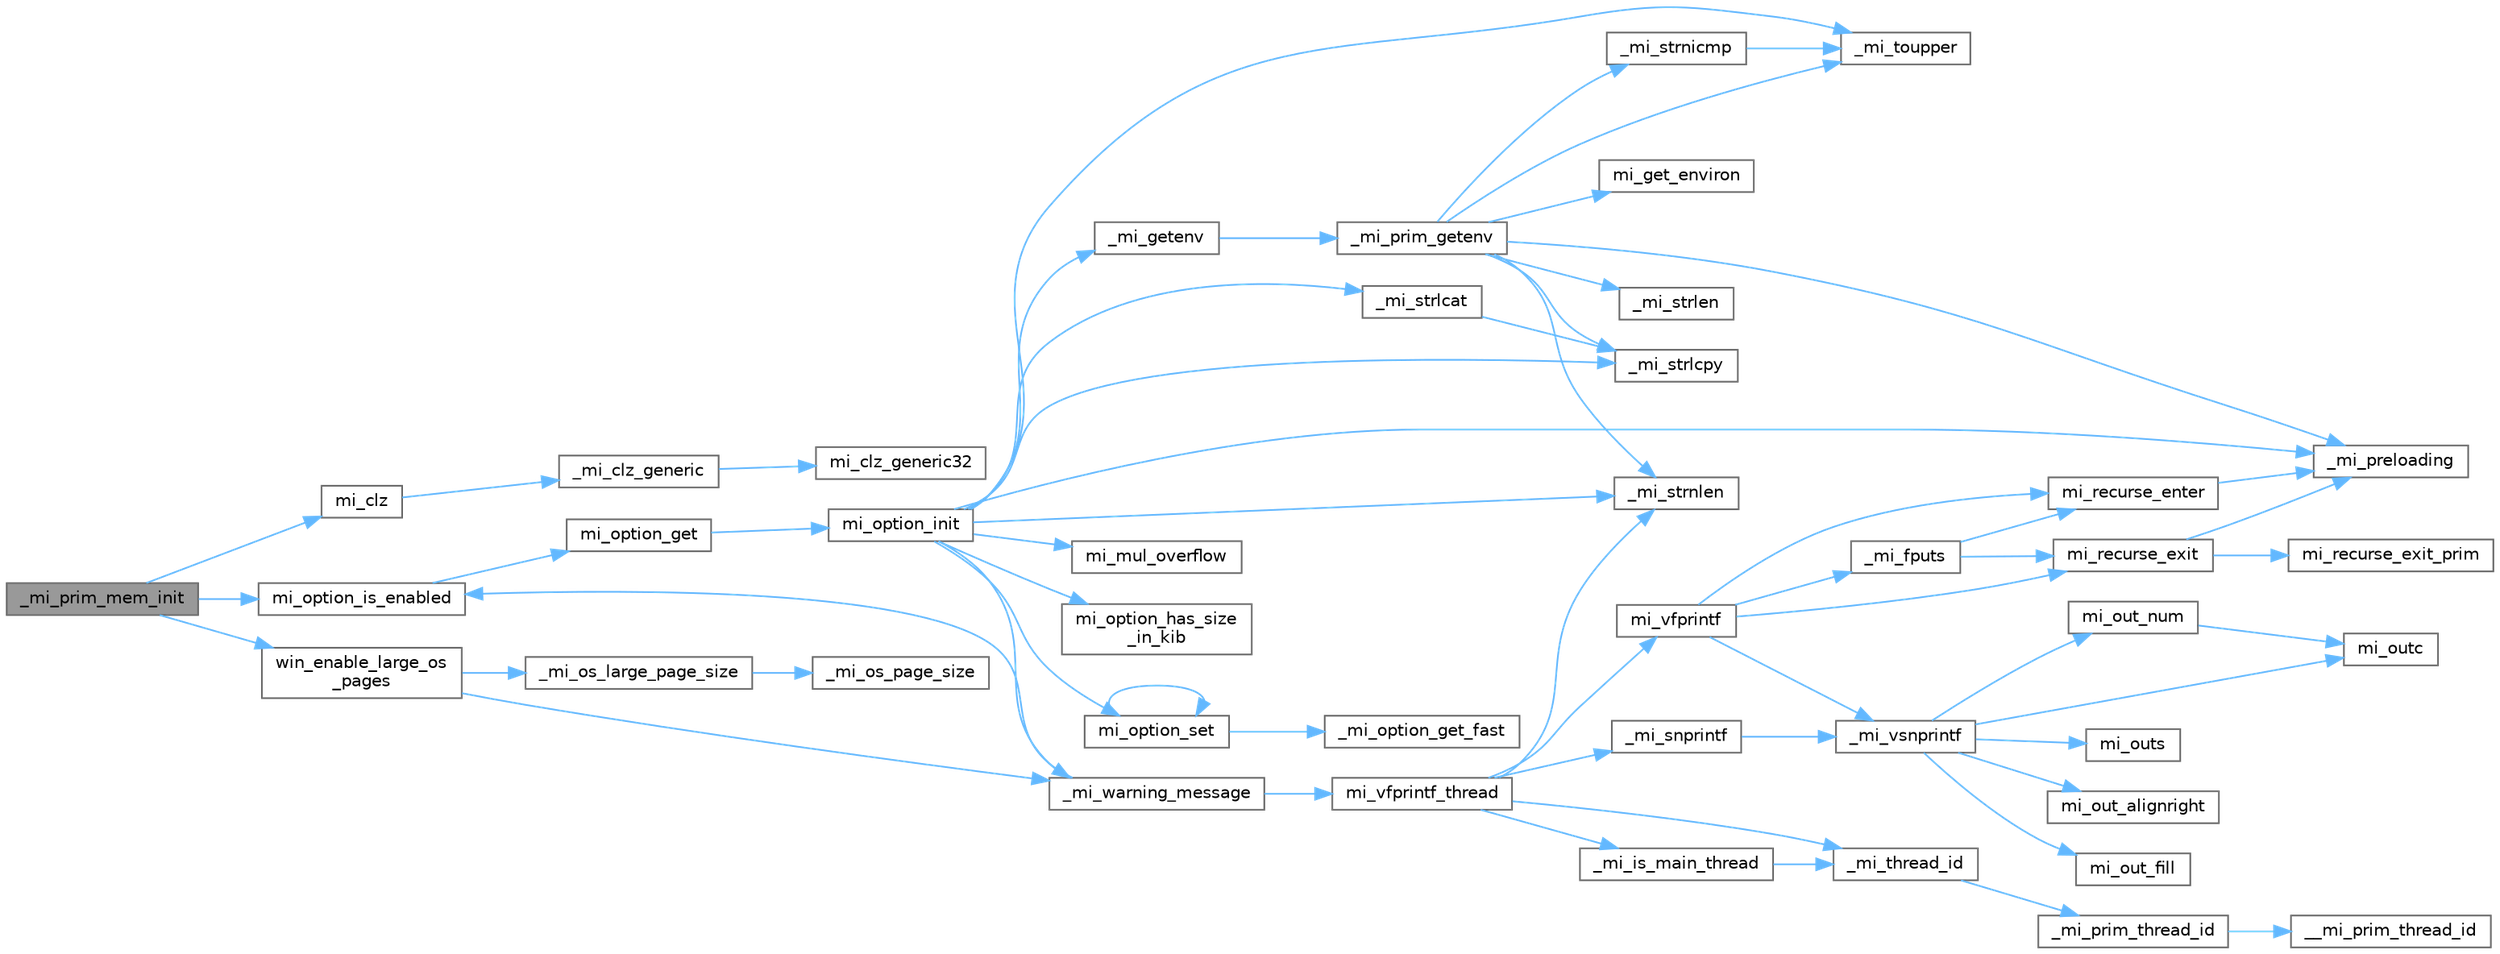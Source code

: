 digraph "_mi_prim_mem_init"
{
 // LATEX_PDF_SIZE
  bgcolor="transparent";
  edge [fontname=Helvetica,fontsize=10,labelfontname=Helvetica,labelfontsize=10];
  node [fontname=Helvetica,fontsize=10,shape=box,height=0.2,width=0.4];
  rankdir="LR";
  Node1 [id="Node000001",label="_mi_prim_mem_init",height=0.2,width=0.4,color="gray40", fillcolor="grey60", style="filled", fontcolor="black",tooltip=" "];
  Node1 -> Node2 [id="edge59_Node000001_Node000002",color="steelblue1",style="solid",tooltip=" "];
  Node2 [id="Node000002",label="mi_clz",height=0.2,width=0.4,color="grey40", fillcolor="white", style="filled",URL="$bits_8h.html#af432eec4ac40df0b60ba04ea09a103fb",tooltip=" "];
  Node2 -> Node3 [id="edge60_Node000002_Node000003",color="steelblue1",style="solid",tooltip=" "];
  Node3 [id="Node000003",label="_mi_clz_generic",height=0.2,width=0.4,color="grey40", fillcolor="white", style="filled",URL="$libc_8c.html#a1bc7ba0ba86e936bbfd596d1285cf9e0",tooltip=" "];
  Node3 -> Node4 [id="edge61_Node000003_Node000004",color="steelblue1",style="solid",tooltip=" "];
  Node4 [id="Node000004",label="mi_clz_generic32",height=0.2,width=0.4,color="grey40", fillcolor="white", style="filled",URL="$libc_8c.html#aa16c4ab1fbf97c298ce47bb145cd42e9",tooltip=" "];
  Node1 -> Node5 [id="edge62_Node000001_Node000005",color="steelblue1",style="solid",tooltip=" "];
  Node5 [id="Node000005",label="mi_option_is_enabled",height=0.2,width=0.4,color="grey40", fillcolor="white", style="filled",URL="$group__options.html#ga459ad98f18b3fc9275474807fe0ca188",tooltip=" "];
  Node5 -> Node6 [id="edge63_Node000005_Node000006",color="steelblue1",style="solid",tooltip=" "];
  Node6 [id="Node000006",label="mi_option_get",height=0.2,width=0.4,color="grey40", fillcolor="white", style="filled",URL="$group__options.html#ga7e8af195cc81d3fa64ccf2662caa565a",tooltip=" "];
  Node6 -> Node7 [id="edge64_Node000006_Node000007",color="steelblue1",style="solid",tooltip=" "];
  Node7 [id="Node000007",label="mi_option_init",height=0.2,width=0.4,color="grey40", fillcolor="white", style="filled",URL="$options_8c.html#a61970c5b942f29a5dea8a39742421cfe",tooltip=" "];
  Node7 -> Node8 [id="edge65_Node000007_Node000008",color="steelblue1",style="solid",tooltip=" "];
  Node8 [id="Node000008",label="_mi_getenv",height=0.2,width=0.4,color="grey40", fillcolor="white", style="filled",URL="$libc_8c.html#ae24e3d9662cc4cc3277fa0f31359b3ee",tooltip=" "];
  Node8 -> Node9 [id="edge66_Node000008_Node000009",color="steelblue1",style="solid",tooltip=" "];
  Node9 [id="Node000009",label="_mi_prim_getenv",height=0.2,width=0.4,color="grey40", fillcolor="white", style="filled",URL="$windows_2prim_8c.html#a83ac99612f318532560ffc033ee18d59",tooltip=" "];
  Node9 -> Node10 [id="edge67_Node000009_Node000010",color="steelblue1",style="solid",tooltip=" "];
  Node10 [id="Node000010",label="_mi_preloading",height=0.2,width=0.4,color="grey40", fillcolor="white", style="filled",URL="$_e_a_s_t_l_2packages_2mimalloc_2src_2init_8c.html#a404be8b4c0576588270fde0b2a4d7832",tooltip=" "];
  Node9 -> Node11 [id="edge68_Node000009_Node000011",color="steelblue1",style="solid",tooltip=" "];
  Node11 [id="Node000011",label="_mi_strlcpy",height=0.2,width=0.4,color="grey40", fillcolor="white", style="filled",URL="$libc_8c.html#a17a9534829be8a086014bf2a2792154f",tooltip=" "];
  Node9 -> Node12 [id="edge69_Node000009_Node000012",color="steelblue1",style="solid",tooltip=" "];
  Node12 [id="Node000012",label="_mi_strlen",height=0.2,width=0.4,color="grey40", fillcolor="white", style="filled",URL="$libc_8c.html#a70fc9bbb723b024221706d118be42bfc",tooltip=" "];
  Node9 -> Node13 [id="edge70_Node000009_Node000013",color="steelblue1",style="solid",tooltip=" "];
  Node13 [id="Node000013",label="_mi_strnicmp",height=0.2,width=0.4,color="grey40", fillcolor="white", style="filled",URL="$libc_8c.html#a0263a76ab329c76a3e9dd758126389d5",tooltip=" "];
  Node13 -> Node14 [id="edge71_Node000013_Node000014",color="steelblue1",style="solid",tooltip=" "];
  Node14 [id="Node000014",label="_mi_toupper",height=0.2,width=0.4,color="grey40", fillcolor="white", style="filled",URL="$libc_8c.html#a0d811385427149f1ea8637c8fab1fd07",tooltip=" "];
  Node9 -> Node15 [id="edge72_Node000009_Node000015",color="steelblue1",style="solid",tooltip=" "];
  Node15 [id="Node000015",label="_mi_strnlen",height=0.2,width=0.4,color="grey40", fillcolor="white", style="filled",URL="$libc_8c.html#ae8577fe0d9bbe3fb90d2169caa1af943",tooltip=" "];
  Node9 -> Node14 [id="edge73_Node000009_Node000014",color="steelblue1",style="solid",tooltip=" "];
  Node9 -> Node16 [id="edge74_Node000009_Node000016",color="steelblue1",style="solid",tooltip=" "];
  Node16 [id="Node000016",label="mi_get_environ",height=0.2,width=0.4,color="grey40", fillcolor="white", style="filled",URL="$unix_2prim_8c.html#a11e720e003c887e5028665097ce7735f",tooltip=" "];
  Node7 -> Node10 [id="edge75_Node000007_Node000010",color="steelblue1",style="solid",tooltip=" "];
  Node7 -> Node17 [id="edge76_Node000007_Node000017",color="steelblue1",style="solid",tooltip=" "];
  Node17 [id="Node000017",label="_mi_strlcat",height=0.2,width=0.4,color="grey40", fillcolor="white", style="filled",URL="$libc_8c.html#a29572712fc70f836ac31d224d98ad41a",tooltip=" "];
  Node17 -> Node11 [id="edge77_Node000017_Node000011",color="steelblue1",style="solid",tooltip=" "];
  Node7 -> Node11 [id="edge78_Node000007_Node000011",color="steelblue1",style="solid",tooltip=" "];
  Node7 -> Node15 [id="edge79_Node000007_Node000015",color="steelblue1",style="solid",tooltip=" "];
  Node7 -> Node14 [id="edge80_Node000007_Node000014",color="steelblue1",style="solid",tooltip=" "];
  Node7 -> Node18 [id="edge81_Node000007_Node000018",color="steelblue1",style="solid",tooltip=" "];
  Node18 [id="Node000018",label="_mi_warning_message",height=0.2,width=0.4,color="grey40", fillcolor="white", style="filled",URL="$options_8c.html#ac253cac2ca24fb63be7f4937ac620dc4",tooltip=" "];
  Node18 -> Node5 [id="edge82_Node000018_Node000005",color="steelblue1",style="solid",tooltip=" "];
  Node18 -> Node19 [id="edge83_Node000018_Node000019",color="steelblue1",style="solid",tooltip=" "];
  Node19 [id="Node000019",label="mi_vfprintf_thread",height=0.2,width=0.4,color="grey40", fillcolor="white", style="filled",URL="$options_8c.html#a4af8263c139d04a876914f39024a7424",tooltip=" "];
  Node19 -> Node20 [id="edge84_Node000019_Node000020",color="steelblue1",style="solid",tooltip=" "];
  Node20 [id="Node000020",label="_mi_is_main_thread",height=0.2,width=0.4,color="grey40", fillcolor="white", style="filled",URL="$_e_a_s_t_l_2packages_2mimalloc_2src_2init_8c.html#a008e0a28e7c86b15a04094d595e2c327",tooltip=" "];
  Node20 -> Node21 [id="edge85_Node000020_Node000021",color="steelblue1",style="solid",tooltip=" "];
  Node21 [id="Node000021",label="_mi_thread_id",height=0.2,width=0.4,color="grey40", fillcolor="white", style="filled",URL="$_e_a_s_t_l_2packages_2mimalloc_2src_2init_8c.html#a43068a36d7dea6ccf1e3558a27e22993",tooltip=" "];
  Node21 -> Node22 [id="edge86_Node000021_Node000022",color="steelblue1",style="solid",tooltip=" "];
  Node22 [id="Node000022",label="_mi_prim_thread_id",height=0.2,width=0.4,color="grey40", fillcolor="white", style="filled",URL="$prim_8h.html#a3875c92cbb791d0a7c69bc1fd2df6804",tooltip=" "];
  Node22 -> Node23 [id="edge87_Node000022_Node000023",color="steelblue1",style="solid",tooltip=" "];
  Node23 [id="Node000023",label="__mi_prim_thread_id",height=0.2,width=0.4,color="grey40", fillcolor="white", style="filled",URL="$prim_8h.html#a42ea20cb0253ec21dff5f6770927df20",tooltip=" "];
  Node19 -> Node24 [id="edge88_Node000019_Node000024",color="steelblue1",style="solid",tooltip=" "];
  Node24 [id="Node000024",label="_mi_snprintf",height=0.2,width=0.4,color="grey40", fillcolor="white", style="filled",URL="$libc_8c.html#a6c2f4673e3317f332571bc1bec18c49b",tooltip=" "];
  Node24 -> Node25 [id="edge89_Node000024_Node000025",color="steelblue1",style="solid",tooltip=" "];
  Node25 [id="Node000025",label="_mi_vsnprintf",height=0.2,width=0.4,color="grey40", fillcolor="white", style="filled",URL="$libc_8c.html#a8991188606f00dc8665aa14d8e7dab83",tooltip=" "];
  Node25 -> Node26 [id="edge90_Node000025_Node000026",color="steelblue1",style="solid",tooltip=" "];
  Node26 [id="Node000026",label="mi_out_alignright",height=0.2,width=0.4,color="grey40", fillcolor="white", style="filled",URL="$libc_8c.html#ad685676d3f84c5cd4dfa7827c23bd5f8",tooltip=" "];
  Node25 -> Node27 [id="edge91_Node000025_Node000027",color="steelblue1",style="solid",tooltip=" "];
  Node27 [id="Node000027",label="mi_out_fill",height=0.2,width=0.4,color="grey40", fillcolor="white", style="filled",URL="$libc_8c.html#aa0ad53a34be55c1788f02c39458eaae2",tooltip=" "];
  Node25 -> Node28 [id="edge92_Node000025_Node000028",color="steelblue1",style="solid",tooltip=" "];
  Node28 [id="Node000028",label="mi_out_num",height=0.2,width=0.4,color="grey40", fillcolor="white", style="filled",URL="$libc_8c.html#a94c4b54180b0199b5ccafd9873ebf4b6",tooltip=" "];
  Node28 -> Node29 [id="edge93_Node000028_Node000029",color="steelblue1",style="solid",tooltip=" "];
  Node29 [id="Node000029",label="mi_outc",height=0.2,width=0.4,color="grey40", fillcolor="white", style="filled",URL="$libc_8c.html#a623f4757c3652532d609471b123b2a38",tooltip=" "];
  Node25 -> Node29 [id="edge94_Node000025_Node000029",color="steelblue1",style="solid",tooltip=" "];
  Node25 -> Node30 [id="edge95_Node000025_Node000030",color="steelblue1",style="solid",tooltip=" "];
  Node30 [id="Node000030",label="mi_outs",height=0.2,width=0.4,color="grey40", fillcolor="white", style="filled",URL="$libc_8c.html#a1ffb38103615c2e8069c56410328ffe9",tooltip=" "];
  Node19 -> Node15 [id="edge96_Node000019_Node000015",color="steelblue1",style="solid",tooltip=" "];
  Node19 -> Node21 [id="edge97_Node000019_Node000021",color="steelblue1",style="solid",tooltip=" "];
  Node19 -> Node31 [id="edge98_Node000019_Node000031",color="steelblue1",style="solid",tooltip=" "];
  Node31 [id="Node000031",label="mi_vfprintf",height=0.2,width=0.4,color="grey40", fillcolor="white", style="filled",URL="$options_8c.html#a1f31f62f178fb5309451aa44c8d25327",tooltip=" "];
  Node31 -> Node32 [id="edge99_Node000031_Node000032",color="steelblue1",style="solid",tooltip=" "];
  Node32 [id="Node000032",label="_mi_fputs",height=0.2,width=0.4,color="grey40", fillcolor="white", style="filled",URL="$options_8c.html#a74eecad8676654f59f427a84ccc5c19d",tooltip=" "];
  Node32 -> Node33 [id="edge100_Node000032_Node000033",color="steelblue1",style="solid",tooltip=" "];
  Node33 [id="Node000033",label="mi_recurse_enter",height=0.2,width=0.4,color="grey40", fillcolor="white", style="filled",URL="$options_8c.html#a1fdb7bd3b10624ddeabe0988c52a1285",tooltip=" "];
  Node33 -> Node10 [id="edge101_Node000033_Node000010",color="steelblue1",style="solid",tooltip=" "];
  Node32 -> Node34 [id="edge102_Node000032_Node000034",color="steelblue1",style="solid",tooltip=" "];
  Node34 [id="Node000034",label="mi_recurse_exit",height=0.2,width=0.4,color="grey40", fillcolor="white", style="filled",URL="$options_8c.html#ae9c4fbdaa6fedca31b9c25dcb78112ae",tooltip=" "];
  Node34 -> Node10 [id="edge103_Node000034_Node000010",color="steelblue1",style="solid",tooltip=" "];
  Node34 -> Node35 [id="edge104_Node000034_Node000035",color="steelblue1",style="solid",tooltip=" "];
  Node35 [id="Node000035",label="mi_recurse_exit_prim",height=0.2,width=0.4,color="grey40", fillcolor="white", style="filled",URL="$options_8c.html#afa5ef675de035537efd679d53d629adc",tooltip=" "];
  Node31 -> Node25 [id="edge105_Node000031_Node000025",color="steelblue1",style="solid",tooltip=" "];
  Node31 -> Node33 [id="edge106_Node000031_Node000033",color="steelblue1",style="solid",tooltip=" "];
  Node31 -> Node34 [id="edge107_Node000031_Node000034",color="steelblue1",style="solid",tooltip=" "];
  Node7 -> Node36 [id="edge108_Node000007_Node000036",color="steelblue1",style="solid",tooltip=" "];
  Node36 [id="Node000036",label="mi_mul_overflow",height=0.2,width=0.4,color="grey40", fillcolor="white", style="filled",URL="$_e_a_s_t_l_2packages_2mimalloc_2include_2mimalloc_2internal_8h.html#abf06027911fbdc300901fb961a45e4d0",tooltip=" "];
  Node7 -> Node37 [id="edge109_Node000007_Node000037",color="steelblue1",style="solid",tooltip=" "];
  Node37 [id="Node000037",label="mi_option_has_size\l_in_kib",height=0.2,width=0.4,color="grey40", fillcolor="white", style="filled",URL="$options_8c.html#aee4ee640d854972d765c2896aa04270a",tooltip=" "];
  Node7 -> Node38 [id="edge110_Node000007_Node000038",color="steelblue1",style="solid",tooltip=" "];
  Node38 [id="Node000038",label="mi_option_set",height=0.2,width=0.4,color="grey40", fillcolor="white", style="filled",URL="$group__options.html#gaf84921c32375e25754dc2ee6a911fa60",tooltip=" "];
  Node38 -> Node39 [id="edge111_Node000038_Node000039",color="steelblue1",style="solid",tooltip=" "];
  Node39 [id="Node000039",label="_mi_option_get_fast",height=0.2,width=0.4,color="grey40", fillcolor="white", style="filled",URL="$options_8c.html#a1d96c2519367ba4bef4505cbd13aaec3",tooltip=" "];
  Node38 -> Node38 [id="edge112_Node000038_Node000038",color="steelblue1",style="solid",tooltip=" "];
  Node1 -> Node40 [id="edge113_Node000001_Node000040",color="steelblue1",style="solid",tooltip=" "];
  Node40 [id="Node000040",label="win_enable_large_os\l_pages",height=0.2,width=0.4,color="grey40", fillcolor="white", style="filled",URL="$windows_2prim_8c.html#ac7c82f33a2c1922eaa099136313f5c93",tooltip=" "];
  Node40 -> Node41 [id="edge114_Node000040_Node000041",color="steelblue1",style="solid",tooltip=" "];
  Node41 [id="Node000041",label="_mi_os_large_page_size",height=0.2,width=0.4,color="grey40", fillcolor="white", style="filled",URL="$os_8c.html#a7dcadbfdf83d72eca344f128fca39fd8",tooltip=" "];
  Node41 -> Node42 [id="edge115_Node000041_Node000042",color="steelblue1",style="solid",tooltip=" "];
  Node42 [id="Node000042",label="_mi_os_page_size",height=0.2,width=0.4,color="grey40", fillcolor="white", style="filled",URL="$os_8c.html#a723e4c95209d4c6282b53317473e83d5",tooltip=" "];
  Node40 -> Node18 [id="edge116_Node000040_Node000018",color="steelblue1",style="solid",tooltip=" "];
}
